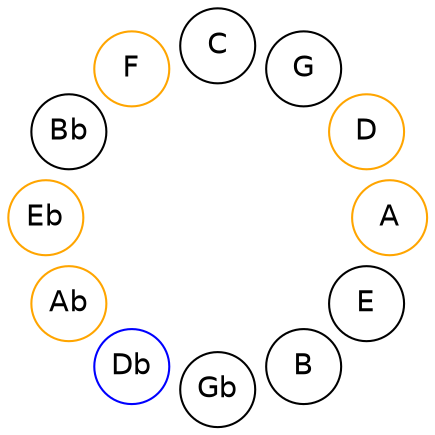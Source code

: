 
graph {

layout = circo;
mindist = .1

node [shape = circle, fontname = Helvetica, margin = 0]
edge [style=invis]

subgraph 1 {
	E -- B -- Gb -- Db -- Ab -- Eb -- Bb -- F -- C -- G -- D -- A -- E
}

Db [color=blue];
Ab [color=orange];
Eb [color=orange];
F [color=orange];
D [color=orange];
A [color=orange];
}
